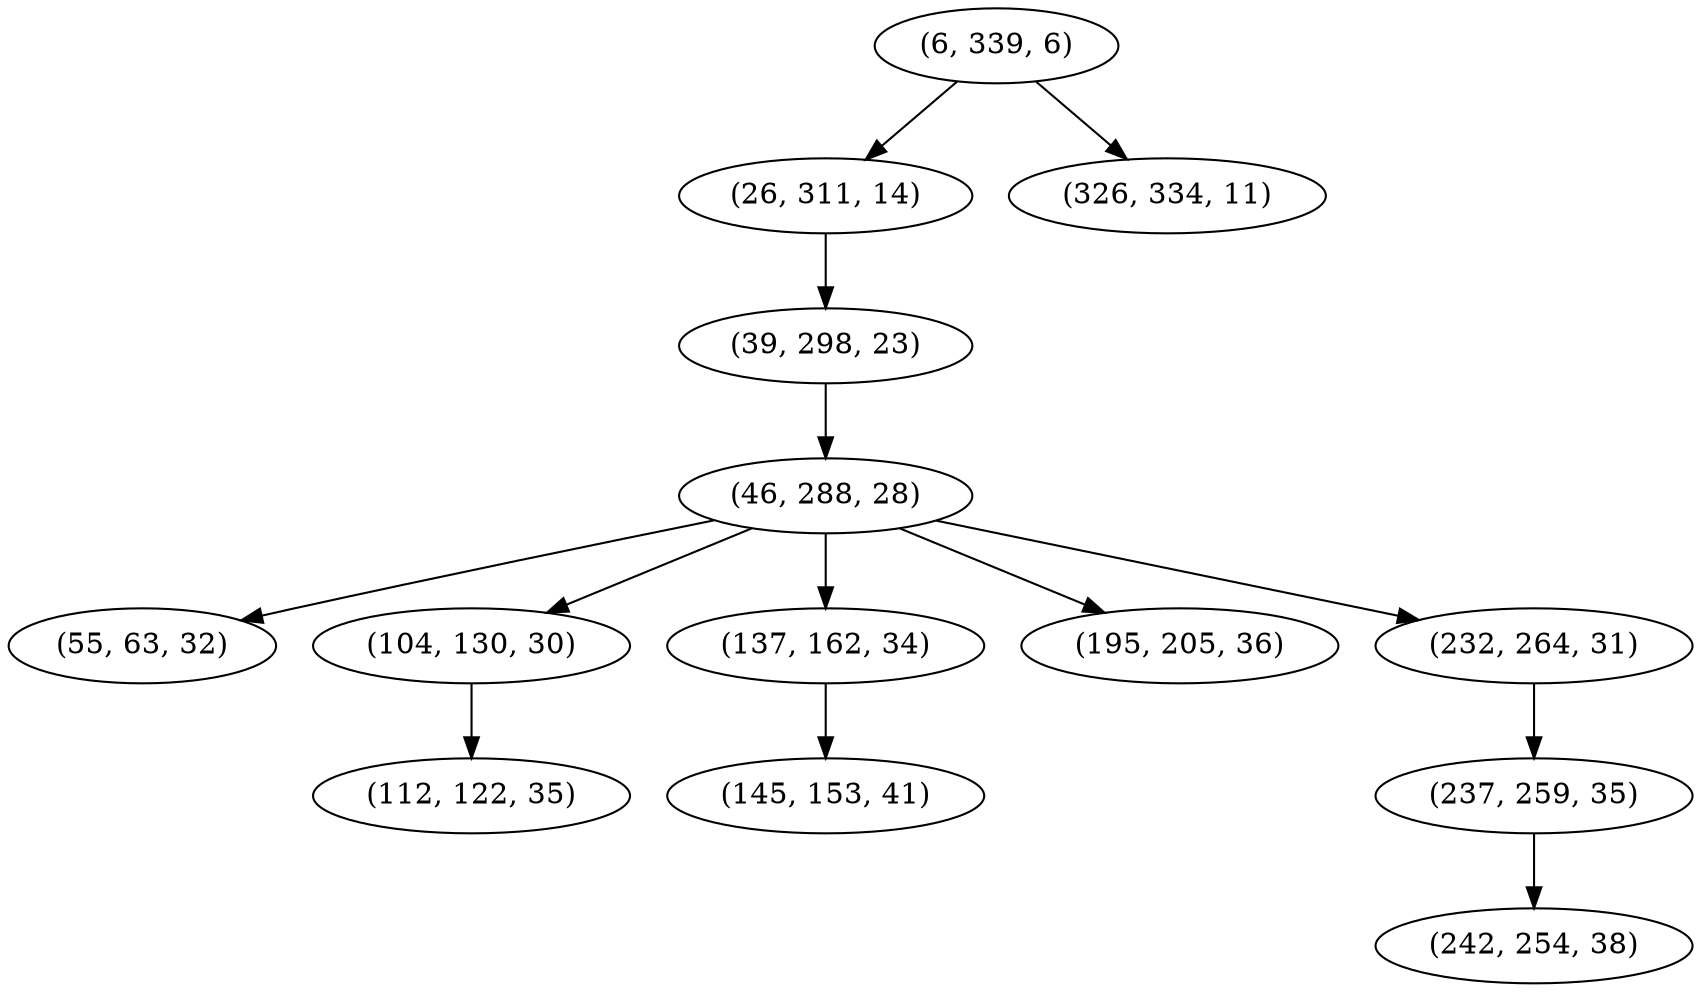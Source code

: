digraph tree {
    "(6, 339, 6)";
    "(26, 311, 14)";
    "(39, 298, 23)";
    "(46, 288, 28)";
    "(55, 63, 32)";
    "(104, 130, 30)";
    "(112, 122, 35)";
    "(137, 162, 34)";
    "(145, 153, 41)";
    "(195, 205, 36)";
    "(232, 264, 31)";
    "(237, 259, 35)";
    "(242, 254, 38)";
    "(326, 334, 11)";
    "(6, 339, 6)" -> "(26, 311, 14)";
    "(6, 339, 6)" -> "(326, 334, 11)";
    "(26, 311, 14)" -> "(39, 298, 23)";
    "(39, 298, 23)" -> "(46, 288, 28)";
    "(46, 288, 28)" -> "(55, 63, 32)";
    "(46, 288, 28)" -> "(104, 130, 30)";
    "(46, 288, 28)" -> "(137, 162, 34)";
    "(46, 288, 28)" -> "(195, 205, 36)";
    "(46, 288, 28)" -> "(232, 264, 31)";
    "(104, 130, 30)" -> "(112, 122, 35)";
    "(137, 162, 34)" -> "(145, 153, 41)";
    "(232, 264, 31)" -> "(237, 259, 35)";
    "(237, 259, 35)" -> "(242, 254, 38)";
}

